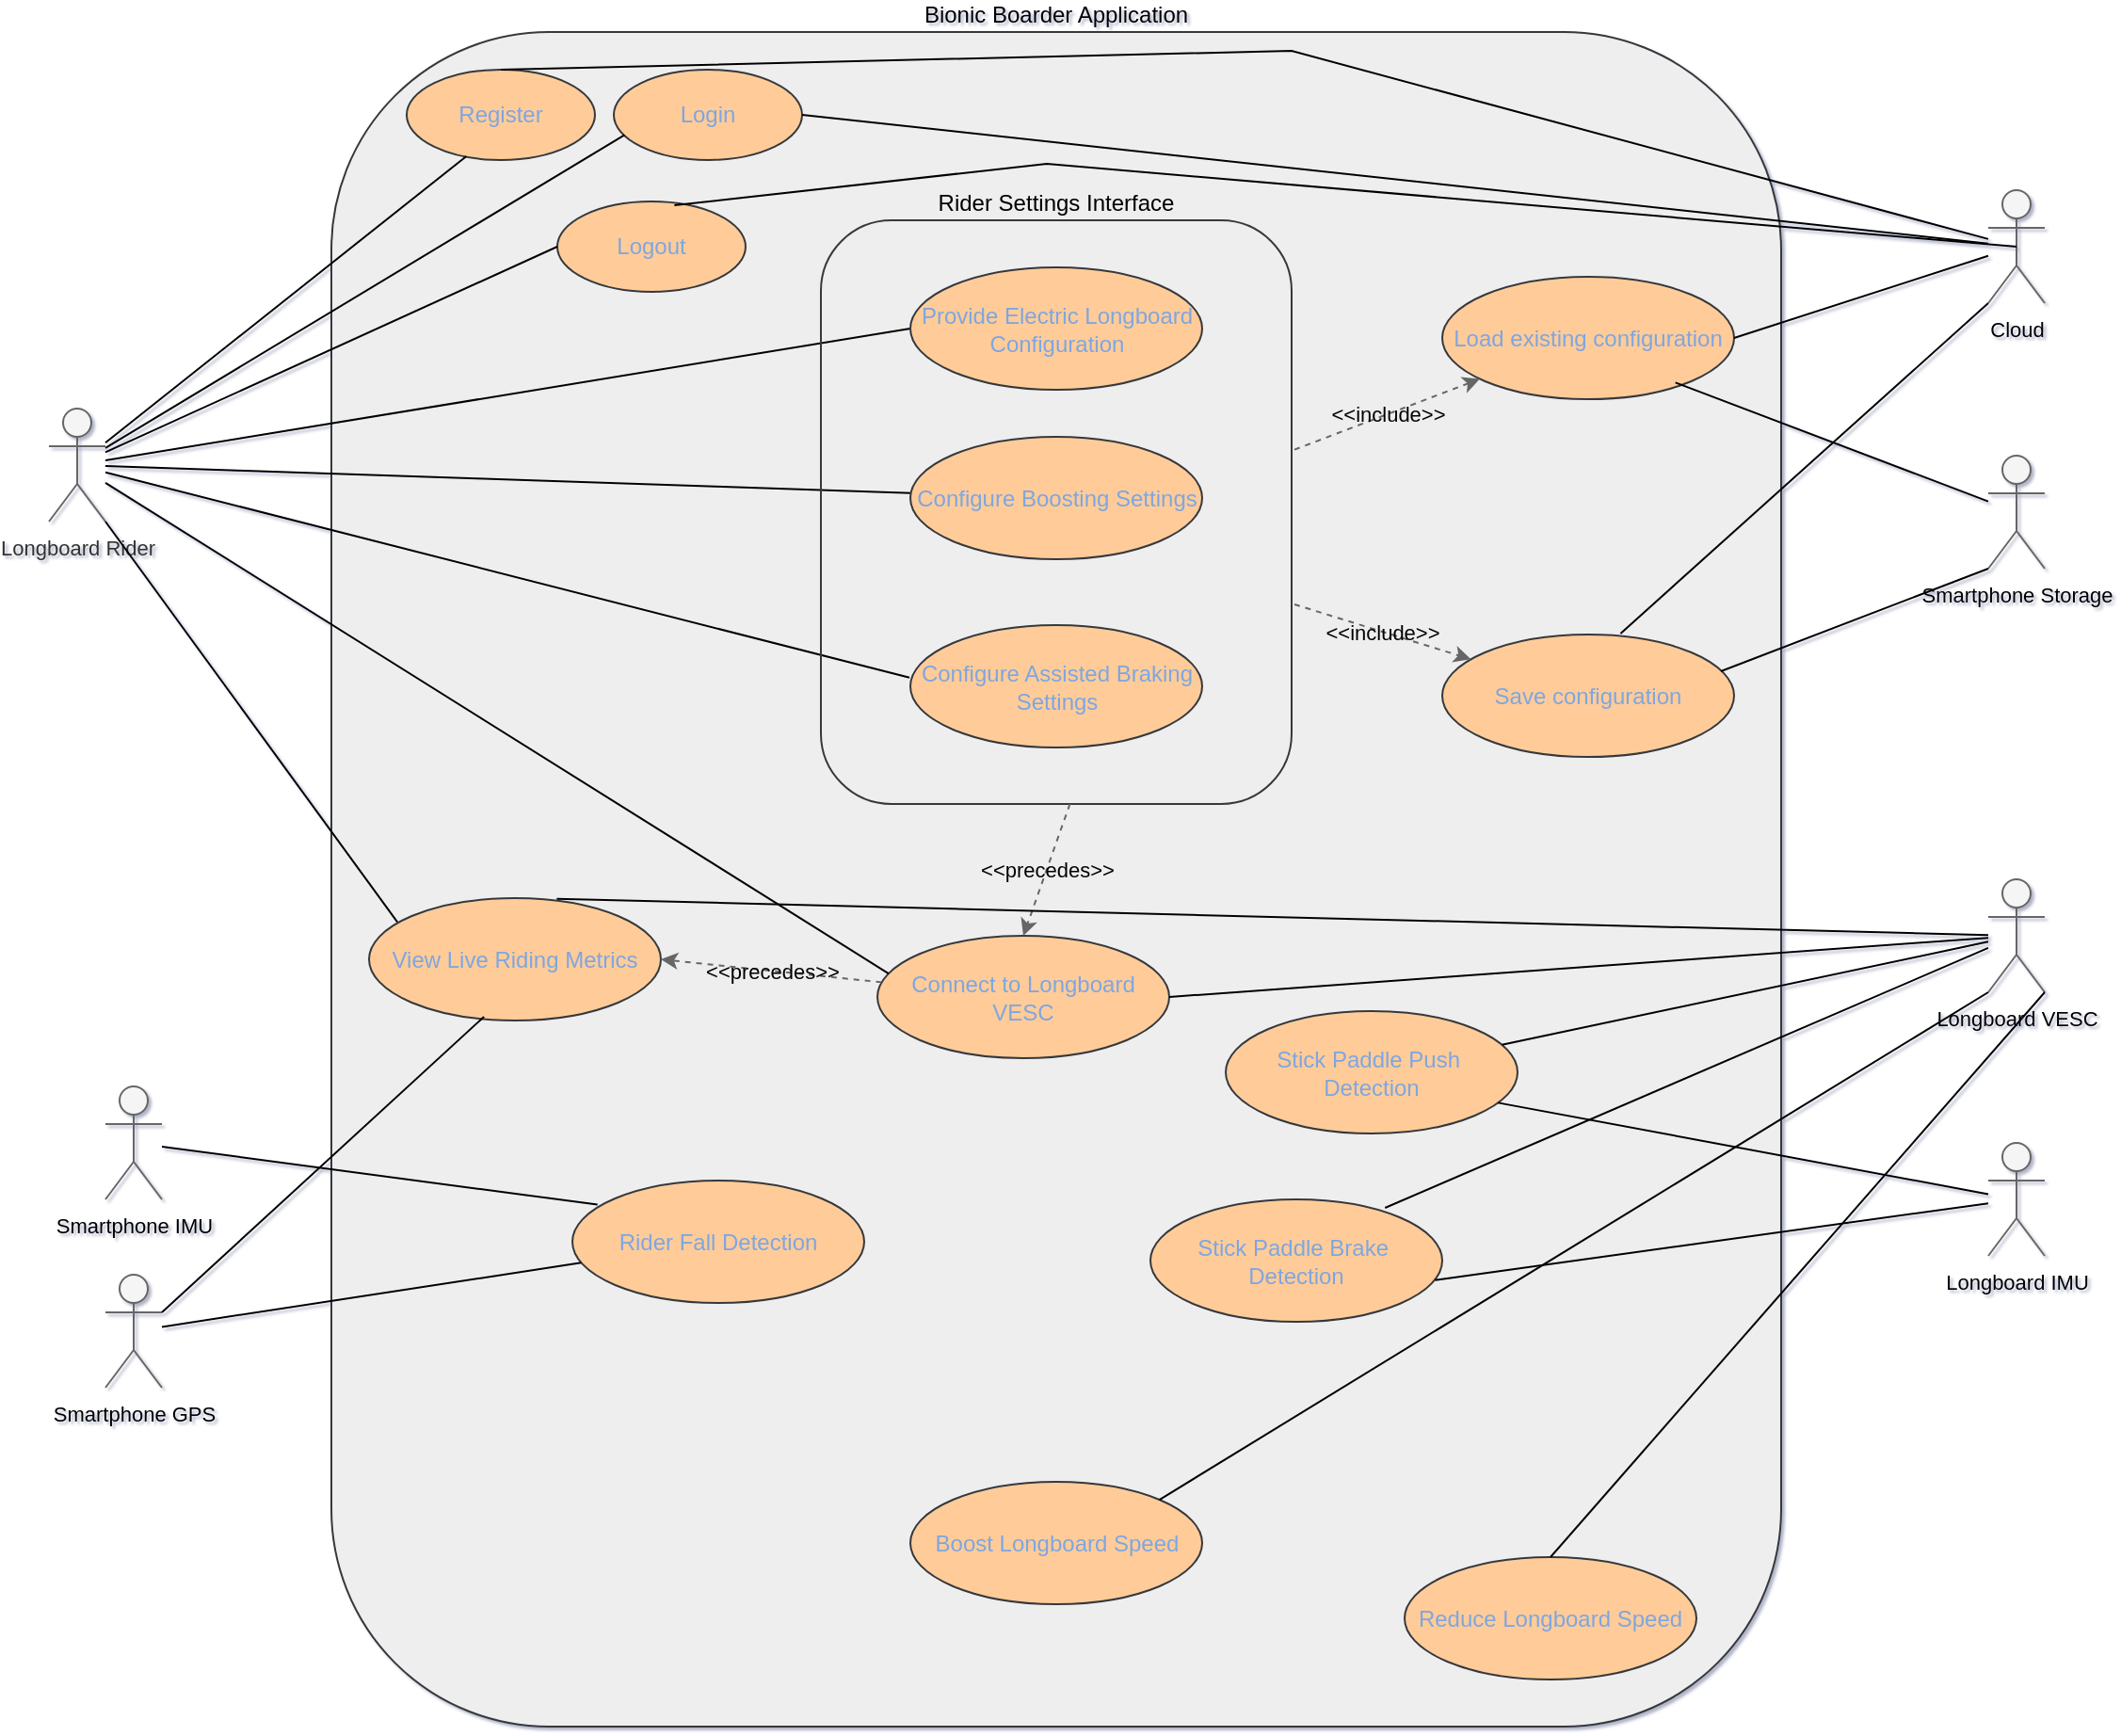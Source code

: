 <mxfile version="27.0.5">
  <diagram name="Page-1" id="ib0KKrDDxVYF5MeXXiUM">
    <mxGraphModel dx="2066" dy="1203" grid="1" gridSize="10" guides="1" tooltips="1" connect="1" arrows="1" fold="1" page="1" pageScale="1" pageWidth="850" pageHeight="1100" background="#ffffff" math="0" shadow="1">
      <root>
        <mxCell id="0" />
        <mxCell id="1" parent="0" />
        <mxCell id="14" value="Specimen and collection" style="edgeStyle=orthogonalEdgeStyle;endArrow=block;html=1;" parent="1" edge="1">
          <mxGeometry relative="1" as="geometry">
            <mxPoint x="750" y="350" as="targetPoint" />
          </mxGeometry>
        </mxCell>
        <mxCell id="15" value="report delivery offline" style="edgeStyle=orthogonalEdgeStyle;endArrow=block;html=1;" parent="1" edge="1">
          <mxGeometry relative="1" as="geometry">
            <mxPoint x="700" y="380" as="sourcePoint" />
          </mxGeometry>
        </mxCell>
        <mxCell id="sfKcnbmMzuwdX9yF3wZo-21" value="&lt;div&gt;&lt;font style=&quot;font-size: 11px;&quot;&gt;Longboard Rider&lt;/font&gt;&lt;/div&gt;" style="shape=umlActor;verticalLabelPosition=bottom;verticalAlign=top;html=1;outlineConnect=0;strokeColor=#666666;align=center;fontFamily=Helvetica;fontSize=12;fontColor=#333333;labelBackgroundColor=none;fillColor=#f5f5f5;horizontal=1;textShadow=0;" parent="1" vertex="1">
          <mxGeometry x="70" y="410" width="30" height="60" as="geometry" />
        </mxCell>
        <mxCell id="CbTRWkR76J8zcbdZSMRa-18" value="&lt;font style=&quot;color: rgb(0, 0, 0);&quot;&gt;Bionic Boarder Application&lt;/font&gt;" style="rounded=1;whiteSpace=wrap;html=1;labelPosition=center;verticalLabelPosition=top;align=center;verticalAlign=bottom;fillColor=#eeeeee;strokeColor=#36393d;" parent="1" vertex="1">
          <mxGeometry x="220" y="210" width="770" height="900" as="geometry" />
        </mxCell>
        <mxCell id="-pO5D620ASrmPBSO5rts-19" style="rounded=0;orthogonalLoop=1;jettySize=auto;html=1;entryX=0;entryY=0.5;entryDx=0;entryDy=0;strokeColor=#000000;endArrow=none;startFill=0;shadow=0;jumpStyle=none;" parent="1" source="sfKcnbmMzuwdX9yF3wZo-21" target="CbTRWkR76J8zcbdZSMRa-20" edge="1">
          <mxGeometry relative="1" as="geometry">
            <mxPoint x="120" y="410" as="sourcePoint" />
          </mxGeometry>
        </mxCell>
        <mxCell id="-pO5D620ASrmPBSO5rts-22" style="rounded=0;orthogonalLoop=1;jettySize=auto;html=1;strokeColor=#000000;endArrow=none;startFill=0;shadow=0;jumpStyle=none;entryX=-0.003;entryY=0.429;entryDx=0;entryDy=0;entryPerimeter=0;" parent="1" source="sfKcnbmMzuwdX9yF3wZo-21" target="-pO5D620ASrmPBSO5rts-21" edge="1">
          <mxGeometry relative="1" as="geometry">
            <mxPoint x="110" y="470" as="sourcePoint" />
            <mxPoint x="80" y="640" as="targetPoint" />
          </mxGeometry>
        </mxCell>
        <mxCell id="-pO5D620ASrmPBSO5rts-23" style="rounded=0;orthogonalLoop=1;jettySize=auto;html=1;strokeColor=#000000;endArrow=none;startFill=0;shadow=0;jumpStyle=none;" parent="1" source="sfKcnbmMzuwdX9yF3wZo-21" target="-pO5D620ASrmPBSO5rts-20" edge="1">
          <mxGeometry relative="1" as="geometry">
            <mxPoint x="100" y="350" as="sourcePoint" />
            <mxPoint x="280" y="378" as="targetPoint" />
          </mxGeometry>
        </mxCell>
        <mxCell id="-pO5D620ASrmPBSO5rts-25" value="Register" style="ellipse;whiteSpace=wrap;html=1;fillColor=#ffcc99;strokeColor=#36393d;fontColor=#7EA6E0;" parent="1" vertex="1">
          <mxGeometry x="260" y="230" width="100" height="48" as="geometry" />
        </mxCell>
        <mxCell id="-pO5D620ASrmPBSO5rts-26" value="Login" style="ellipse;whiteSpace=wrap;html=1;fillColor=#ffcc99;strokeColor=#36393d;fontColor=#7EA6E0;" parent="1" vertex="1">
          <mxGeometry x="370" y="230" width="100" height="48" as="geometry" />
        </mxCell>
        <mxCell id="-pO5D620ASrmPBSO5rts-31" value="Logout" style="ellipse;whiteSpace=wrap;html=1;fillColor=#ffcc99;strokeColor=#36393d;fontColor=#7EA6E0;" parent="1" vertex="1">
          <mxGeometry x="340" y="300" width="100" height="48" as="geometry" />
        </mxCell>
        <mxCell id="-pO5D620ASrmPBSO5rts-32" value="Load existing configuration" style="ellipse;whiteSpace=wrap;html=1;fillColor=#ffcc99;strokeColor=#36393d;fontColor=#7EA6E0;" parent="1" vertex="1">
          <mxGeometry x="810" y="340" width="155" height="65" as="geometry" />
        </mxCell>
        <mxCell id="-pO5D620ASrmPBSO5rts-38" value="&amp;lt;&amp;lt;include&amp;gt;&amp;gt;" style="endArrow=classic;html=1;rounded=0;fillColor=#f5f5f5;gradientColor=#b3b3b3;strokeColor=#666666;dashed=1;fontColor=#060606;align=center;labelBackgroundColor=none;exitX=1.006;exitY=0.393;exitDx=0;exitDy=0;exitPerimeter=0;" parent="1" source="mOMx_mtyLPizFVaN7GqV-16" target="-pO5D620ASrmPBSO5rts-32" edge="1">
          <mxGeometry width="50" height="50" relative="1" as="geometry">
            <mxPoint x="624" y="577" as="sourcePoint" />
            <mxPoint x="718" y="550" as="targetPoint" />
          </mxGeometry>
        </mxCell>
        <mxCell id="-pO5D620ASrmPBSO5rts-39" style="rounded=0;orthogonalLoop=1;jettySize=auto;html=1;strokeColor=#000000;endArrow=none;startFill=0;shadow=0;jumpStyle=none;entryX=0.317;entryY=0.958;entryDx=0;entryDy=0;entryPerimeter=0;" parent="1" source="sfKcnbmMzuwdX9yF3wZo-21" target="-pO5D620ASrmPBSO5rts-25" edge="1">
          <mxGeometry relative="1" as="geometry">
            <mxPoint x="110" y="340" as="sourcePoint" />
            <mxPoint x="260" y="290" as="targetPoint" />
          </mxGeometry>
        </mxCell>
        <mxCell id="-pO5D620ASrmPBSO5rts-40" style="rounded=0;orthogonalLoop=1;jettySize=auto;html=1;strokeColor=#000000;endArrow=none;startFill=0;shadow=0;jumpStyle=none;entryX=0.057;entryY=0.722;entryDx=0;entryDy=0;entryPerimeter=0;" parent="1" source="sfKcnbmMzuwdX9yF3wZo-21" target="-pO5D620ASrmPBSO5rts-26" edge="1">
          <mxGeometry relative="1" as="geometry">
            <mxPoint x="110" y="437" as="sourcePoint" />
            <mxPoint x="290" y="330" as="targetPoint" />
          </mxGeometry>
        </mxCell>
        <mxCell id="-pO5D620ASrmPBSO5rts-41" style="rounded=0;orthogonalLoop=1;jettySize=auto;html=1;strokeColor=#000000;endArrow=none;startFill=0;shadow=0;jumpStyle=none;entryX=0;entryY=0.5;entryDx=0;entryDy=0;" parent="1" source="sfKcnbmMzuwdX9yF3wZo-21" target="-pO5D620ASrmPBSO5rts-31" edge="1">
          <mxGeometry relative="1" as="geometry">
            <mxPoint x="44" y="747" as="sourcePoint" />
            <mxPoint x="250" y="640" as="targetPoint" />
          </mxGeometry>
        </mxCell>
        <mxCell id="-pO5D620ASrmPBSO5rts-42" value="Connect to Longboard VESC" style="ellipse;whiteSpace=wrap;html=1;fillColor=#ffcc99;strokeColor=#36393d;fontColor=#7EA6E0;" parent="1" vertex="1">
          <mxGeometry x="510" y="690" width="155" height="65" as="geometry" />
        </mxCell>
        <mxCell id="-pO5D620ASrmPBSO5rts-43" style="rounded=0;orthogonalLoop=1;jettySize=auto;html=1;strokeColor=#000000;endArrow=none;startFill=0;shadow=0;jumpStyle=none;entryX=0.038;entryY=0.308;entryDx=0;entryDy=0;entryPerimeter=0;" parent="1" source="sfKcnbmMzuwdX9yF3wZo-21" target="-pO5D620ASrmPBSO5rts-42" edge="1">
          <mxGeometry relative="1" as="geometry">
            <mxPoint x="110" y="455" as="sourcePoint" />
            <mxPoint x="472" y="568" as="targetPoint" />
          </mxGeometry>
        </mxCell>
        <mxCell id="-pO5D620ASrmPBSO5rts-44" value="View Live Riding Metrics" style="ellipse;whiteSpace=wrap;html=1;fillColor=#ffcc99;strokeColor=#36393d;fontColor=#7EA6E0;" parent="1" vertex="1">
          <mxGeometry x="240" y="670" width="155" height="65" as="geometry" />
        </mxCell>
        <mxCell id="-pO5D620ASrmPBSO5rts-45" style="rounded=0;orthogonalLoop=1;jettySize=auto;html=1;strokeColor=#000000;endArrow=none;startFill=0;shadow=0;jumpStyle=none;entryX=0.097;entryY=0.195;entryDx=0;entryDy=0;entryPerimeter=0;exitX=1;exitY=1;exitDx=0;exitDy=0;exitPerimeter=0;" parent="1" source="sfKcnbmMzuwdX9yF3wZo-21" target="-pO5D620ASrmPBSO5rts-44" edge="1">
          <mxGeometry relative="1" as="geometry">
            <mxPoint x="110" y="520" as="sourcePoint" />
            <mxPoint x="478" y="650" as="targetPoint" />
          </mxGeometry>
        </mxCell>
        <mxCell id="-pO5D620ASrmPBSO5rts-46" value="&amp;lt;&amp;lt;precedes&amp;gt;&amp;gt;" style="endArrow=classic;html=1;rounded=0;fillColor=#f5f5f5;gradientColor=#b3b3b3;strokeColor=#666666;dashed=1;fontColor=#060606;align=center;labelBackgroundColor=none;entryX=1;entryY=0.5;entryDx=0;entryDy=0;" parent="1" source="-pO5D620ASrmPBSO5rts-42" target="-pO5D620ASrmPBSO5rts-44" edge="1">
          <mxGeometry width="50" height="50" relative="1" as="geometry">
            <mxPoint x="370" y="590" as="sourcePoint" />
            <mxPoint x="456" y="649" as="targetPoint" />
          </mxGeometry>
        </mxCell>
        <mxCell id="-pO5D620ASrmPBSO5rts-47" value="Save configuration" style="ellipse;whiteSpace=wrap;html=1;fillColor=#ffcc99;strokeColor=#36393d;fontColor=#7EA6E0;" parent="1" vertex="1">
          <mxGeometry x="810" y="530" width="155" height="65" as="geometry" />
        </mxCell>
        <mxCell id="mOMx_mtyLPizFVaN7GqV-16" value="&lt;font color=&quot;#000000&quot;&gt;Rider Settings Interface&lt;/font&gt;" style="rounded=1;whiteSpace=wrap;html=1;labelPosition=center;verticalLabelPosition=top;align=center;verticalAlign=bottom;fillColor=none;strokeColor=#36393d;" parent="1" vertex="1">
          <mxGeometry x="480" y="310" width="250" height="310" as="geometry" />
        </mxCell>
        <mxCell id="-pO5D620ASrmPBSO5rts-49" value="&amp;lt;&amp;lt;include&amp;gt;&amp;gt;" style="endArrow=classic;html=1;rounded=0;exitX=1.006;exitY=0.658;exitDx=0;exitDy=0;exitPerimeter=0;fillColor=#f5f5f5;gradientColor=#b3b3b3;strokeColor=#666666;dashed=1;fontColor=#060606;align=center;labelBackgroundColor=none;" parent="1" source="mOMx_mtyLPizFVaN7GqV-16" target="-pO5D620ASrmPBSO5rts-47" edge="1">
          <mxGeometry width="50" height="50" relative="1" as="geometry">
            <mxPoint x="570" y="495" as="sourcePoint" />
            <mxPoint x="646" y="519" as="targetPoint" />
          </mxGeometry>
        </mxCell>
        <mxCell id="CbTRWkR76J8zcbdZSMRa-20" value="Provide Electric Longboard Configuration" style="ellipse;whiteSpace=wrap;html=1;fillColor=#ffcc99;strokeColor=#36393d;fontColor=#7EA6E0;" parent="1" vertex="1">
          <mxGeometry x="527.5" y="335" width="155" height="65" as="geometry" />
        </mxCell>
        <mxCell id="-pO5D620ASrmPBSO5rts-20" value="Configure Boosting Settings" style="ellipse;whiteSpace=wrap;html=1;fillColor=#ffcc99;strokeColor=#36393d;fontColor=#7EA6E0;" parent="1" vertex="1">
          <mxGeometry x="527.5" y="425" width="155" height="65" as="geometry" />
        </mxCell>
        <mxCell id="-pO5D620ASrmPBSO5rts-21" value="Configure Assisted Braking Settings" style="ellipse;whiteSpace=wrap;html=1;fillColor=#ffcc99;strokeColor=#36393d;fontColor=#7EA6E0;" parent="1" vertex="1">
          <mxGeometry x="527.5" y="525" width="155" height="65" as="geometry" />
        </mxCell>
        <mxCell id="mOMx_mtyLPizFVaN7GqV-19" value="&amp;lt;&amp;lt;precedes&amp;gt;&amp;gt;" style="endArrow=classic;html=1;rounded=0;fillColor=#f5f5f5;gradientColor=#b3b3b3;strokeColor=#666666;dashed=1;fontColor=#060606;align=center;labelBackgroundColor=none;entryX=0.5;entryY=0;entryDx=0;entryDy=0;exitX=0.529;exitY=1;exitDx=0;exitDy=0;exitPerimeter=0;" parent="1" source="mOMx_mtyLPizFVaN7GqV-16" target="-pO5D620ASrmPBSO5rts-42" edge="1">
          <mxGeometry width="50" height="50" relative="1" as="geometry">
            <mxPoint x="663.5" y="670" as="sourcePoint" />
            <mxPoint x="546.5" y="658" as="targetPoint" />
          </mxGeometry>
        </mxCell>
        <mxCell id="Oc5IdtsNS1ppK-HnSMyC-15" value="&lt;div&gt;&lt;span style=&quot;font-size: 11px; background-color: transparent;&quot;&gt;Longboard VESC&lt;/span&gt;&lt;/div&gt;" style="shape=umlActor;verticalLabelPosition=bottom;verticalAlign=top;html=1;outlineConnect=0;strokeColor=#666666;align=center;fontFamily=Helvetica;fontSize=12;fontColor=#000000;labelBackgroundColor=none;fillColor=#f5f5f5;horizontal=1;textShadow=0;" vertex="1" parent="1">
          <mxGeometry x="1100" y="660" width="30" height="60" as="geometry" />
        </mxCell>
        <mxCell id="Oc5IdtsNS1ppK-HnSMyC-18" style="rounded=0;orthogonalLoop=1;jettySize=auto;html=1;strokeColor=#000000;endArrow=none;startFill=0;shadow=0;jumpStyle=none;exitX=0.643;exitY=0.005;exitDx=0;exitDy=0;exitPerimeter=0;" edge="1" parent="1" source="-pO5D620ASrmPBSO5rts-44" target="Oc5IdtsNS1ppK-HnSMyC-15">
          <mxGeometry relative="1" as="geometry">
            <mxPoint x="1180" y="470" as="sourcePoint" />
            <mxPoint x="1335" y="683" as="targetPoint" />
          </mxGeometry>
        </mxCell>
        <mxCell id="Oc5IdtsNS1ppK-HnSMyC-19" style="rounded=0;orthogonalLoop=1;jettySize=auto;html=1;strokeColor=#000000;endArrow=none;startFill=0;shadow=0;jumpStyle=none;exitX=1;exitY=0.5;exitDx=0;exitDy=0;" edge="1" parent="1" source="-pO5D620ASrmPBSO5rts-42" target="Oc5IdtsNS1ppK-HnSMyC-15">
          <mxGeometry relative="1" as="geometry">
            <mxPoint x="1130" y="553.5" as="sourcePoint" />
            <mxPoint x="1285" y="766.5" as="targetPoint" />
          </mxGeometry>
        </mxCell>
        <mxCell id="Oc5IdtsNS1ppK-HnSMyC-20" value="&lt;div&gt;&lt;span style=&quot;font-size: 11px;&quot;&gt;Cloud&lt;/span&gt;&lt;/div&gt;" style="shape=umlActor;verticalLabelPosition=bottom;verticalAlign=top;html=1;outlineConnect=0;strokeColor=#666666;align=center;fontFamily=Helvetica;fontSize=12;fontColor=#000000;labelBackgroundColor=none;fillColor=#f5f5f5;horizontal=1;textShadow=0;" vertex="1" parent="1">
          <mxGeometry x="1100" y="294" width="30" height="60" as="geometry" />
        </mxCell>
        <mxCell id="Oc5IdtsNS1ppK-HnSMyC-21" value="&lt;span style=&quot;font-size: 11px;&quot;&gt;Smartphone Storage&lt;/span&gt;" style="shape=umlActor;verticalLabelPosition=bottom;verticalAlign=top;html=1;outlineConnect=0;strokeColor=#666666;align=center;fontFamily=Helvetica;fontSize=12;fontColor=#000000;labelBackgroundColor=none;fillColor=#f5f5f5;horizontal=1;textShadow=0;" vertex="1" parent="1">
          <mxGeometry x="1100" y="435" width="30" height="60" as="geometry" />
        </mxCell>
        <mxCell id="Oc5IdtsNS1ppK-HnSMyC-23" style="rounded=0;orthogonalLoop=1;jettySize=auto;html=1;strokeColor=#000000;endArrow=none;startFill=0;shadow=0;jumpStyle=none;exitX=0.611;exitY=-0.008;exitDx=0;exitDy=0;exitPerimeter=0;entryX=0;entryY=1;entryDx=0;entryDy=0;entryPerimeter=0;" edge="1" parent="1" source="-pO5D620ASrmPBSO5rts-47" target="Oc5IdtsNS1ppK-HnSMyC-20">
          <mxGeometry relative="1" as="geometry">
            <mxPoint x="1000" y="587" as="sourcePoint" />
            <mxPoint x="1290" y="580" as="targetPoint" />
          </mxGeometry>
        </mxCell>
        <mxCell id="Oc5IdtsNS1ppK-HnSMyC-24" style="rounded=0;orthogonalLoop=1;jettySize=auto;html=1;strokeColor=#000000;endArrow=none;startFill=0;shadow=0;jumpStyle=none;exitX=1;exitY=0.5;exitDx=0;exitDy=0;" edge="1" parent="1" source="-pO5D620ASrmPBSO5rts-32" target="Oc5IdtsNS1ppK-HnSMyC-20">
          <mxGeometry relative="1" as="geometry">
            <mxPoint x="1040" y="407" as="sourcePoint" />
            <mxPoint x="1330" y="400" as="targetPoint" />
          </mxGeometry>
        </mxCell>
        <mxCell id="Oc5IdtsNS1ppK-HnSMyC-25" style="rounded=0;orthogonalLoop=1;jettySize=auto;html=1;strokeColor=#000000;endArrow=none;startFill=0;shadow=0;jumpStyle=none;exitX=0.799;exitY=0.864;exitDx=0;exitDy=0;exitPerimeter=0;" edge="1" parent="1" source="-pO5D620ASrmPBSO5rts-32" target="Oc5IdtsNS1ppK-HnSMyC-21">
          <mxGeometry relative="1" as="geometry">
            <mxPoint x="1220" y="435" as="sourcePoint" />
            <mxPoint x="1355" y="391" as="targetPoint" />
          </mxGeometry>
        </mxCell>
        <mxCell id="Oc5IdtsNS1ppK-HnSMyC-26" style="rounded=0;orthogonalLoop=1;jettySize=auto;html=1;strokeColor=#000000;endArrow=none;startFill=0;shadow=0;jumpStyle=none;exitX=0.955;exitY=0.3;exitDx=0;exitDy=0;exitPerimeter=0;entryX=0;entryY=1;entryDx=0;entryDy=0;entryPerimeter=0;" edge="1" parent="1" source="-pO5D620ASrmPBSO5rts-47" target="Oc5IdtsNS1ppK-HnSMyC-21">
          <mxGeometry relative="1" as="geometry">
            <mxPoint x="995" y="550" as="sourcePoint" />
            <mxPoint x="1130" y="506" as="targetPoint" />
          </mxGeometry>
        </mxCell>
        <mxCell id="Oc5IdtsNS1ppK-HnSMyC-27" style="rounded=0;orthogonalLoop=1;jettySize=auto;html=1;strokeColor=#000000;endArrow=none;startFill=0;shadow=0;jumpStyle=none;exitX=0.5;exitY=0;exitDx=0;exitDy=0;" edge="1" parent="1" source="-pO5D620ASrmPBSO5rts-25" target="Oc5IdtsNS1ppK-HnSMyC-20">
          <mxGeometry relative="1" as="geometry">
            <mxPoint x="930" y="254" as="sourcePoint" />
            <mxPoint x="1065" y="210" as="targetPoint" />
            <Array as="points">
              <mxPoint x="730" y="220" />
            </Array>
          </mxGeometry>
        </mxCell>
        <mxCell id="Oc5IdtsNS1ppK-HnSMyC-28" style="rounded=0;orthogonalLoop=1;jettySize=auto;html=1;strokeColor=#000000;endArrow=none;startFill=0;shadow=0;jumpStyle=none;exitX=1;exitY=0.5;exitDx=0;exitDy=0;" edge="1" parent="1" source="-pO5D620ASrmPBSO5rts-26" target="Oc5IdtsNS1ppK-HnSMyC-20">
          <mxGeometry relative="1" as="geometry">
            <mxPoint x="1170" y="254" as="sourcePoint" />
            <mxPoint x="1305" y="210" as="targetPoint" />
          </mxGeometry>
        </mxCell>
        <mxCell id="Oc5IdtsNS1ppK-HnSMyC-29" style="rounded=0;orthogonalLoop=1;jettySize=auto;html=1;strokeColor=#000000;endArrow=none;startFill=0;shadow=0;jumpStyle=none;exitX=0.622;exitY=0.042;exitDx=0;exitDy=0;exitPerimeter=0;entryX=0.5;entryY=0.5;entryDx=0;entryDy=0;entryPerimeter=0;" edge="1" parent="1" source="-pO5D620ASrmPBSO5rts-31" target="Oc5IdtsNS1ppK-HnSMyC-20">
          <mxGeometry relative="1" as="geometry">
            <mxPoint x="1190" y="278" as="sourcePoint" />
            <mxPoint x="1325" y="234" as="targetPoint" />
            <Array as="points">
              <mxPoint x="600" y="280" />
            </Array>
          </mxGeometry>
        </mxCell>
        <mxCell id="Oc5IdtsNS1ppK-HnSMyC-30" value="&lt;span style=&quot;font-size: 11px;&quot;&gt;Longboard IMU&lt;/span&gt;" style="shape=umlActor;verticalLabelPosition=bottom;verticalAlign=top;html=1;outlineConnect=0;strokeColor=#666666;align=center;fontFamily=Helvetica;fontSize=12;fontColor=#000000;labelBackgroundColor=none;fillColor=#f5f5f5;horizontal=1;textShadow=0;" vertex="1" parent="1">
          <mxGeometry x="1100" y="800" width="30" height="60" as="geometry" />
        </mxCell>
        <mxCell id="Oc5IdtsNS1ppK-HnSMyC-31" value="&lt;div&gt;&lt;span style=&quot;font-size: 11px;&quot;&gt;Smartphone IMU&lt;/span&gt;&lt;/div&gt;" style="shape=umlActor;verticalLabelPosition=bottom;verticalAlign=top;html=1;outlineConnect=0;strokeColor=#666666;align=center;fontFamily=Helvetica;fontSize=12;fontColor=#000000;labelBackgroundColor=none;fillColor=#f5f5f5;horizontal=1;textShadow=0;" vertex="1" parent="1">
          <mxGeometry x="100" y="770" width="30" height="60" as="geometry" />
        </mxCell>
        <mxCell id="Oc5IdtsNS1ppK-HnSMyC-32" value="Stick Paddle Push&amp;nbsp;&lt;div&gt;Detection&lt;/div&gt;" style="ellipse;whiteSpace=wrap;html=1;fillColor=#ffcc99;strokeColor=#36393d;fontColor=#7EA6E0;" vertex="1" parent="1">
          <mxGeometry x="695" y="730" width="155" height="65" as="geometry" />
        </mxCell>
        <mxCell id="Oc5IdtsNS1ppK-HnSMyC-34" value="Stick Paddle Brake&amp;nbsp;&lt;div&gt;Detection&lt;/div&gt;" style="ellipse;whiteSpace=wrap;html=1;fillColor=#ffcc99;strokeColor=#36393d;fontColor=#7EA6E0;" vertex="1" parent="1">
          <mxGeometry x="655" y="830" width="155" height="65" as="geometry" />
        </mxCell>
        <mxCell id="Oc5IdtsNS1ppK-HnSMyC-35" value="Rider Fall Detection" style="ellipse;whiteSpace=wrap;html=1;fillColor=#ffcc99;strokeColor=#36393d;fontColor=#7EA6E0;" vertex="1" parent="1">
          <mxGeometry x="348" y="820" width="155" height="65" as="geometry" />
        </mxCell>
        <mxCell id="Oc5IdtsNS1ppK-HnSMyC-37" value="&lt;div&gt;&lt;span style=&quot;font-size: 11px;&quot;&gt;Smartphone GPS&lt;/span&gt;&lt;/div&gt;" style="shape=umlActor;verticalLabelPosition=bottom;verticalAlign=top;html=1;outlineConnect=0;strokeColor=#666666;align=center;fontFamily=Helvetica;fontSize=12;fontColor=#000000;labelBackgroundColor=none;fillColor=#f5f5f5;horizontal=1;textShadow=0;" vertex="1" parent="1">
          <mxGeometry x="100" y="870" width="30" height="60" as="geometry" />
        </mxCell>
        <mxCell id="Oc5IdtsNS1ppK-HnSMyC-38" style="rounded=0;orthogonalLoop=1;jettySize=auto;html=1;strokeColor=#000000;endArrow=none;startFill=0;shadow=0;jumpStyle=none;" edge="1" parent="1" source="Oc5IdtsNS1ppK-HnSMyC-37" target="Oc5IdtsNS1ppK-HnSMyC-35">
          <mxGeometry relative="1" as="geometry">
            <mxPoint x="160" y="895" as="sourcePoint" />
            <mxPoint x="302" y="840" as="targetPoint" />
          </mxGeometry>
        </mxCell>
        <mxCell id="Oc5IdtsNS1ppK-HnSMyC-41" style="rounded=0;orthogonalLoop=1;jettySize=auto;html=1;strokeColor=#000000;endArrow=none;startFill=0;shadow=0;jumpStyle=none;entryX=0.086;entryY=0.197;entryDx=0;entryDy=0;entryPerimeter=0;" edge="1" parent="1" source="Oc5IdtsNS1ppK-HnSMyC-31" target="Oc5IdtsNS1ppK-HnSMyC-35">
          <mxGeometry relative="1" as="geometry">
            <mxPoint x="140" y="908" as="sourcePoint" />
            <mxPoint x="363" y="874" as="targetPoint" />
          </mxGeometry>
        </mxCell>
        <mxCell id="Oc5IdtsNS1ppK-HnSMyC-42" style="rounded=0;orthogonalLoop=1;jettySize=auto;html=1;strokeColor=#000000;endArrow=none;startFill=0;shadow=0;jumpStyle=none;" edge="1" parent="1" source="Oc5IdtsNS1ppK-HnSMyC-32" target="Oc5IdtsNS1ppK-HnSMyC-15">
          <mxGeometry relative="1" as="geometry">
            <mxPoint x="920" y="780" as="sourcePoint" />
            <mxPoint x="1062" y="725" as="targetPoint" />
          </mxGeometry>
        </mxCell>
        <mxCell id="Oc5IdtsNS1ppK-HnSMyC-44" style="rounded=0;orthogonalLoop=1;jettySize=auto;html=1;strokeColor=#000000;endArrow=none;startFill=0;shadow=0;jumpStyle=none;exitX=0.933;exitY=0.749;exitDx=0;exitDy=0;exitPerimeter=0;" edge="1" parent="1" source="Oc5IdtsNS1ppK-HnSMyC-32" target="Oc5IdtsNS1ppK-HnSMyC-30">
          <mxGeometry relative="1" as="geometry">
            <mxPoint x="902" y="790" as="sourcePoint" />
            <mxPoint x="1120" y="729" as="targetPoint" />
          </mxGeometry>
        </mxCell>
        <mxCell id="Oc5IdtsNS1ppK-HnSMyC-45" style="rounded=0;orthogonalLoop=1;jettySize=auto;html=1;strokeColor=#000000;endArrow=none;startFill=0;shadow=0;jumpStyle=none;exitX=0.804;exitY=0.069;exitDx=0;exitDy=0;exitPerimeter=0;" edge="1" parent="1" source="Oc5IdtsNS1ppK-HnSMyC-34" target="Oc5IdtsNS1ppK-HnSMyC-15">
          <mxGeometry relative="1" as="geometry">
            <mxPoint x="912" y="800" as="sourcePoint" />
            <mxPoint x="1130" y="739" as="targetPoint" />
          </mxGeometry>
        </mxCell>
        <mxCell id="Oc5IdtsNS1ppK-HnSMyC-46" style="rounded=0;orthogonalLoop=1;jettySize=auto;html=1;strokeColor=#000000;endArrow=none;startFill=0;shadow=0;jumpStyle=none;exitX=0.976;exitY=0.659;exitDx=0;exitDy=0;exitPerimeter=0;" edge="1" parent="1" source="Oc5IdtsNS1ppK-HnSMyC-34" target="Oc5IdtsNS1ppK-HnSMyC-30">
          <mxGeometry relative="1" as="geometry">
            <mxPoint x="922" y="810" as="sourcePoint" />
            <mxPoint x="1140" y="749" as="targetPoint" />
          </mxGeometry>
        </mxCell>
        <mxCell id="Oc5IdtsNS1ppK-HnSMyC-47" value="Boost Longboard Speed" style="ellipse;whiteSpace=wrap;html=1;fillColor=#ffcc99;strokeColor=#36393d;fontColor=#7EA6E0;" vertex="1" parent="1">
          <mxGeometry x="527.5" y="980" width="155" height="65" as="geometry" />
        </mxCell>
        <mxCell id="Oc5IdtsNS1ppK-HnSMyC-48" value="Reduce Longboard Speed" style="ellipse;whiteSpace=wrap;html=1;fillColor=#ffcc99;strokeColor=#36393d;fontColor=#7EA6E0;" vertex="1" parent="1">
          <mxGeometry x="790" y="1020" width="155" height="65" as="geometry" />
        </mxCell>
        <mxCell id="Oc5IdtsNS1ppK-HnSMyC-49" style="rounded=0;orthogonalLoop=1;jettySize=auto;html=1;strokeColor=#000000;endArrow=none;startFill=0;shadow=0;jumpStyle=none;exitX=1;exitY=0;exitDx=0;exitDy=0;entryX=0;entryY=1;entryDx=0;entryDy=0;entryPerimeter=0;" edge="1" parent="1" source="Oc5IdtsNS1ppK-HnSMyC-47" target="Oc5IdtsNS1ppK-HnSMyC-15">
          <mxGeometry relative="1" as="geometry">
            <mxPoint x="780" y="955" as="sourcePoint" />
            <mxPoint x="979" y="910" as="targetPoint" />
          </mxGeometry>
        </mxCell>
        <mxCell id="Oc5IdtsNS1ppK-HnSMyC-50" style="rounded=0;orthogonalLoop=1;jettySize=auto;html=1;strokeColor=#000000;endArrow=none;startFill=0;shadow=0;jumpStyle=none;exitX=0.5;exitY=0;exitDx=0;exitDy=0;entryX=1;entryY=1;entryDx=0;entryDy=0;entryPerimeter=0;" edge="1" parent="1" source="Oc5IdtsNS1ppK-HnSMyC-48" target="Oc5IdtsNS1ppK-HnSMyC-15">
          <mxGeometry relative="1" as="geometry">
            <mxPoint x="840" y="1005" as="sourcePoint" />
            <mxPoint x="1039" y="960" as="targetPoint" />
          </mxGeometry>
        </mxCell>
        <mxCell id="Oc5IdtsNS1ppK-HnSMyC-51" style="rounded=0;orthogonalLoop=1;jettySize=auto;html=1;strokeColor=#000000;endArrow=none;startFill=0;shadow=0;jumpStyle=none;entryX=0.394;entryY=0.969;entryDx=0;entryDy=0;entryPerimeter=0;exitX=1;exitY=0.333;exitDx=0;exitDy=0;exitPerimeter=0;" edge="1" parent="1" source="Oc5IdtsNS1ppK-HnSMyC-37" target="-pO5D620ASrmPBSO5rts-44">
          <mxGeometry relative="1" as="geometry">
            <mxPoint x="125" y="1004" as="sourcePoint" />
            <mxPoint x="348" y="970" as="targetPoint" />
          </mxGeometry>
        </mxCell>
      </root>
    </mxGraphModel>
  </diagram>
</mxfile>
